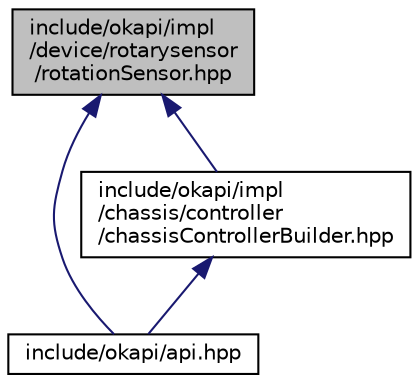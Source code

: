 digraph "include/okapi/impl/device/rotarysensor/rotationSensor.hpp"
{
 // LATEX_PDF_SIZE
  edge [fontname="Helvetica",fontsize="10",labelfontname="Helvetica",labelfontsize="10"];
  node [fontname="Helvetica",fontsize="10",shape=record];
  Node1 [label="include/okapi/impl\l/device/rotarysensor\l/rotationSensor.hpp",height=0.2,width=0.4,color="black", fillcolor="grey75", style="filled", fontcolor="black",tooltip=" "];
  Node1 -> Node2 [dir="back",color="midnightblue",fontsize="10",style="solid"];
  Node2 [label="include/okapi/api.hpp",height=0.2,width=0.4,color="black", fillcolor="white", style="filled",URL="$okapi_2api_8hpp.html",tooltip=" "];
  Node1 -> Node3 [dir="back",color="midnightblue",fontsize="10",style="solid"];
  Node3 [label="include/okapi/impl\l/chassis/controller\l/chassisControllerBuilder.hpp",height=0.2,width=0.4,color="black", fillcolor="white", style="filled",URL="$chassisControllerBuilder_8hpp.html",tooltip=" "];
  Node3 -> Node2 [dir="back",color="midnightblue",fontsize="10",style="solid"];
}
